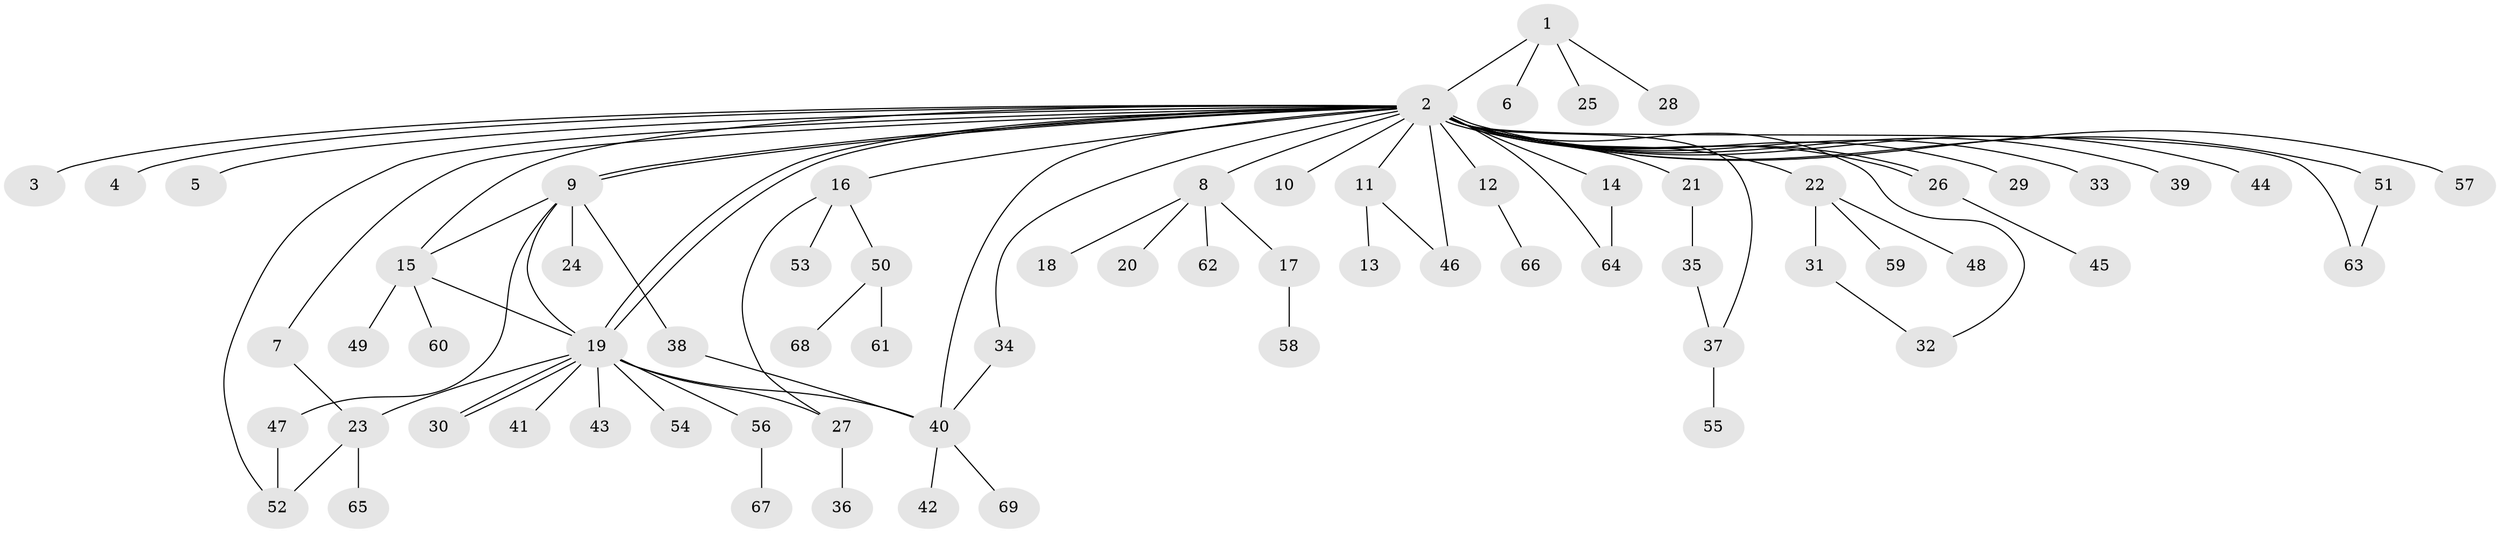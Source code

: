 // coarse degree distribution, {22: 0.02857142857142857, 1: 0.8, 4: 0.05714285714285714, 2: 0.05714285714285714, 11: 0.02857142857142857, 3: 0.02857142857142857}
// Generated by graph-tools (version 1.1) at 2025/46/03/06/25 01:46:56]
// undirected, 69 vertices, 87 edges
graph export_dot {
graph [start="1"]
  node [color=gray90,style=filled];
  1;
  2;
  3;
  4;
  5;
  6;
  7;
  8;
  9;
  10;
  11;
  12;
  13;
  14;
  15;
  16;
  17;
  18;
  19;
  20;
  21;
  22;
  23;
  24;
  25;
  26;
  27;
  28;
  29;
  30;
  31;
  32;
  33;
  34;
  35;
  36;
  37;
  38;
  39;
  40;
  41;
  42;
  43;
  44;
  45;
  46;
  47;
  48;
  49;
  50;
  51;
  52;
  53;
  54;
  55;
  56;
  57;
  58;
  59;
  60;
  61;
  62;
  63;
  64;
  65;
  66;
  67;
  68;
  69;
  1 -- 2;
  1 -- 6;
  1 -- 25;
  1 -- 28;
  2 -- 3;
  2 -- 4;
  2 -- 5;
  2 -- 7;
  2 -- 8;
  2 -- 9;
  2 -- 9;
  2 -- 10;
  2 -- 11;
  2 -- 12;
  2 -- 14;
  2 -- 15;
  2 -- 16;
  2 -- 19;
  2 -- 19;
  2 -- 21;
  2 -- 22;
  2 -- 26;
  2 -- 26;
  2 -- 29;
  2 -- 32;
  2 -- 33;
  2 -- 34;
  2 -- 37;
  2 -- 39;
  2 -- 40;
  2 -- 44;
  2 -- 46;
  2 -- 51;
  2 -- 52;
  2 -- 57;
  2 -- 63;
  2 -- 64;
  7 -- 23;
  8 -- 17;
  8 -- 18;
  8 -- 20;
  8 -- 62;
  9 -- 15;
  9 -- 19;
  9 -- 24;
  9 -- 38;
  9 -- 47;
  11 -- 13;
  11 -- 46;
  12 -- 66;
  14 -- 64;
  15 -- 19;
  15 -- 49;
  15 -- 60;
  16 -- 27;
  16 -- 50;
  16 -- 53;
  17 -- 58;
  19 -- 23;
  19 -- 27;
  19 -- 30;
  19 -- 30;
  19 -- 40;
  19 -- 41;
  19 -- 43;
  19 -- 54;
  19 -- 56;
  21 -- 35;
  22 -- 31;
  22 -- 48;
  22 -- 59;
  23 -- 52;
  23 -- 65;
  26 -- 45;
  27 -- 36;
  31 -- 32;
  34 -- 40;
  35 -- 37;
  37 -- 55;
  38 -- 40;
  40 -- 42;
  40 -- 69;
  47 -- 52;
  50 -- 61;
  50 -- 68;
  51 -- 63;
  56 -- 67;
}
